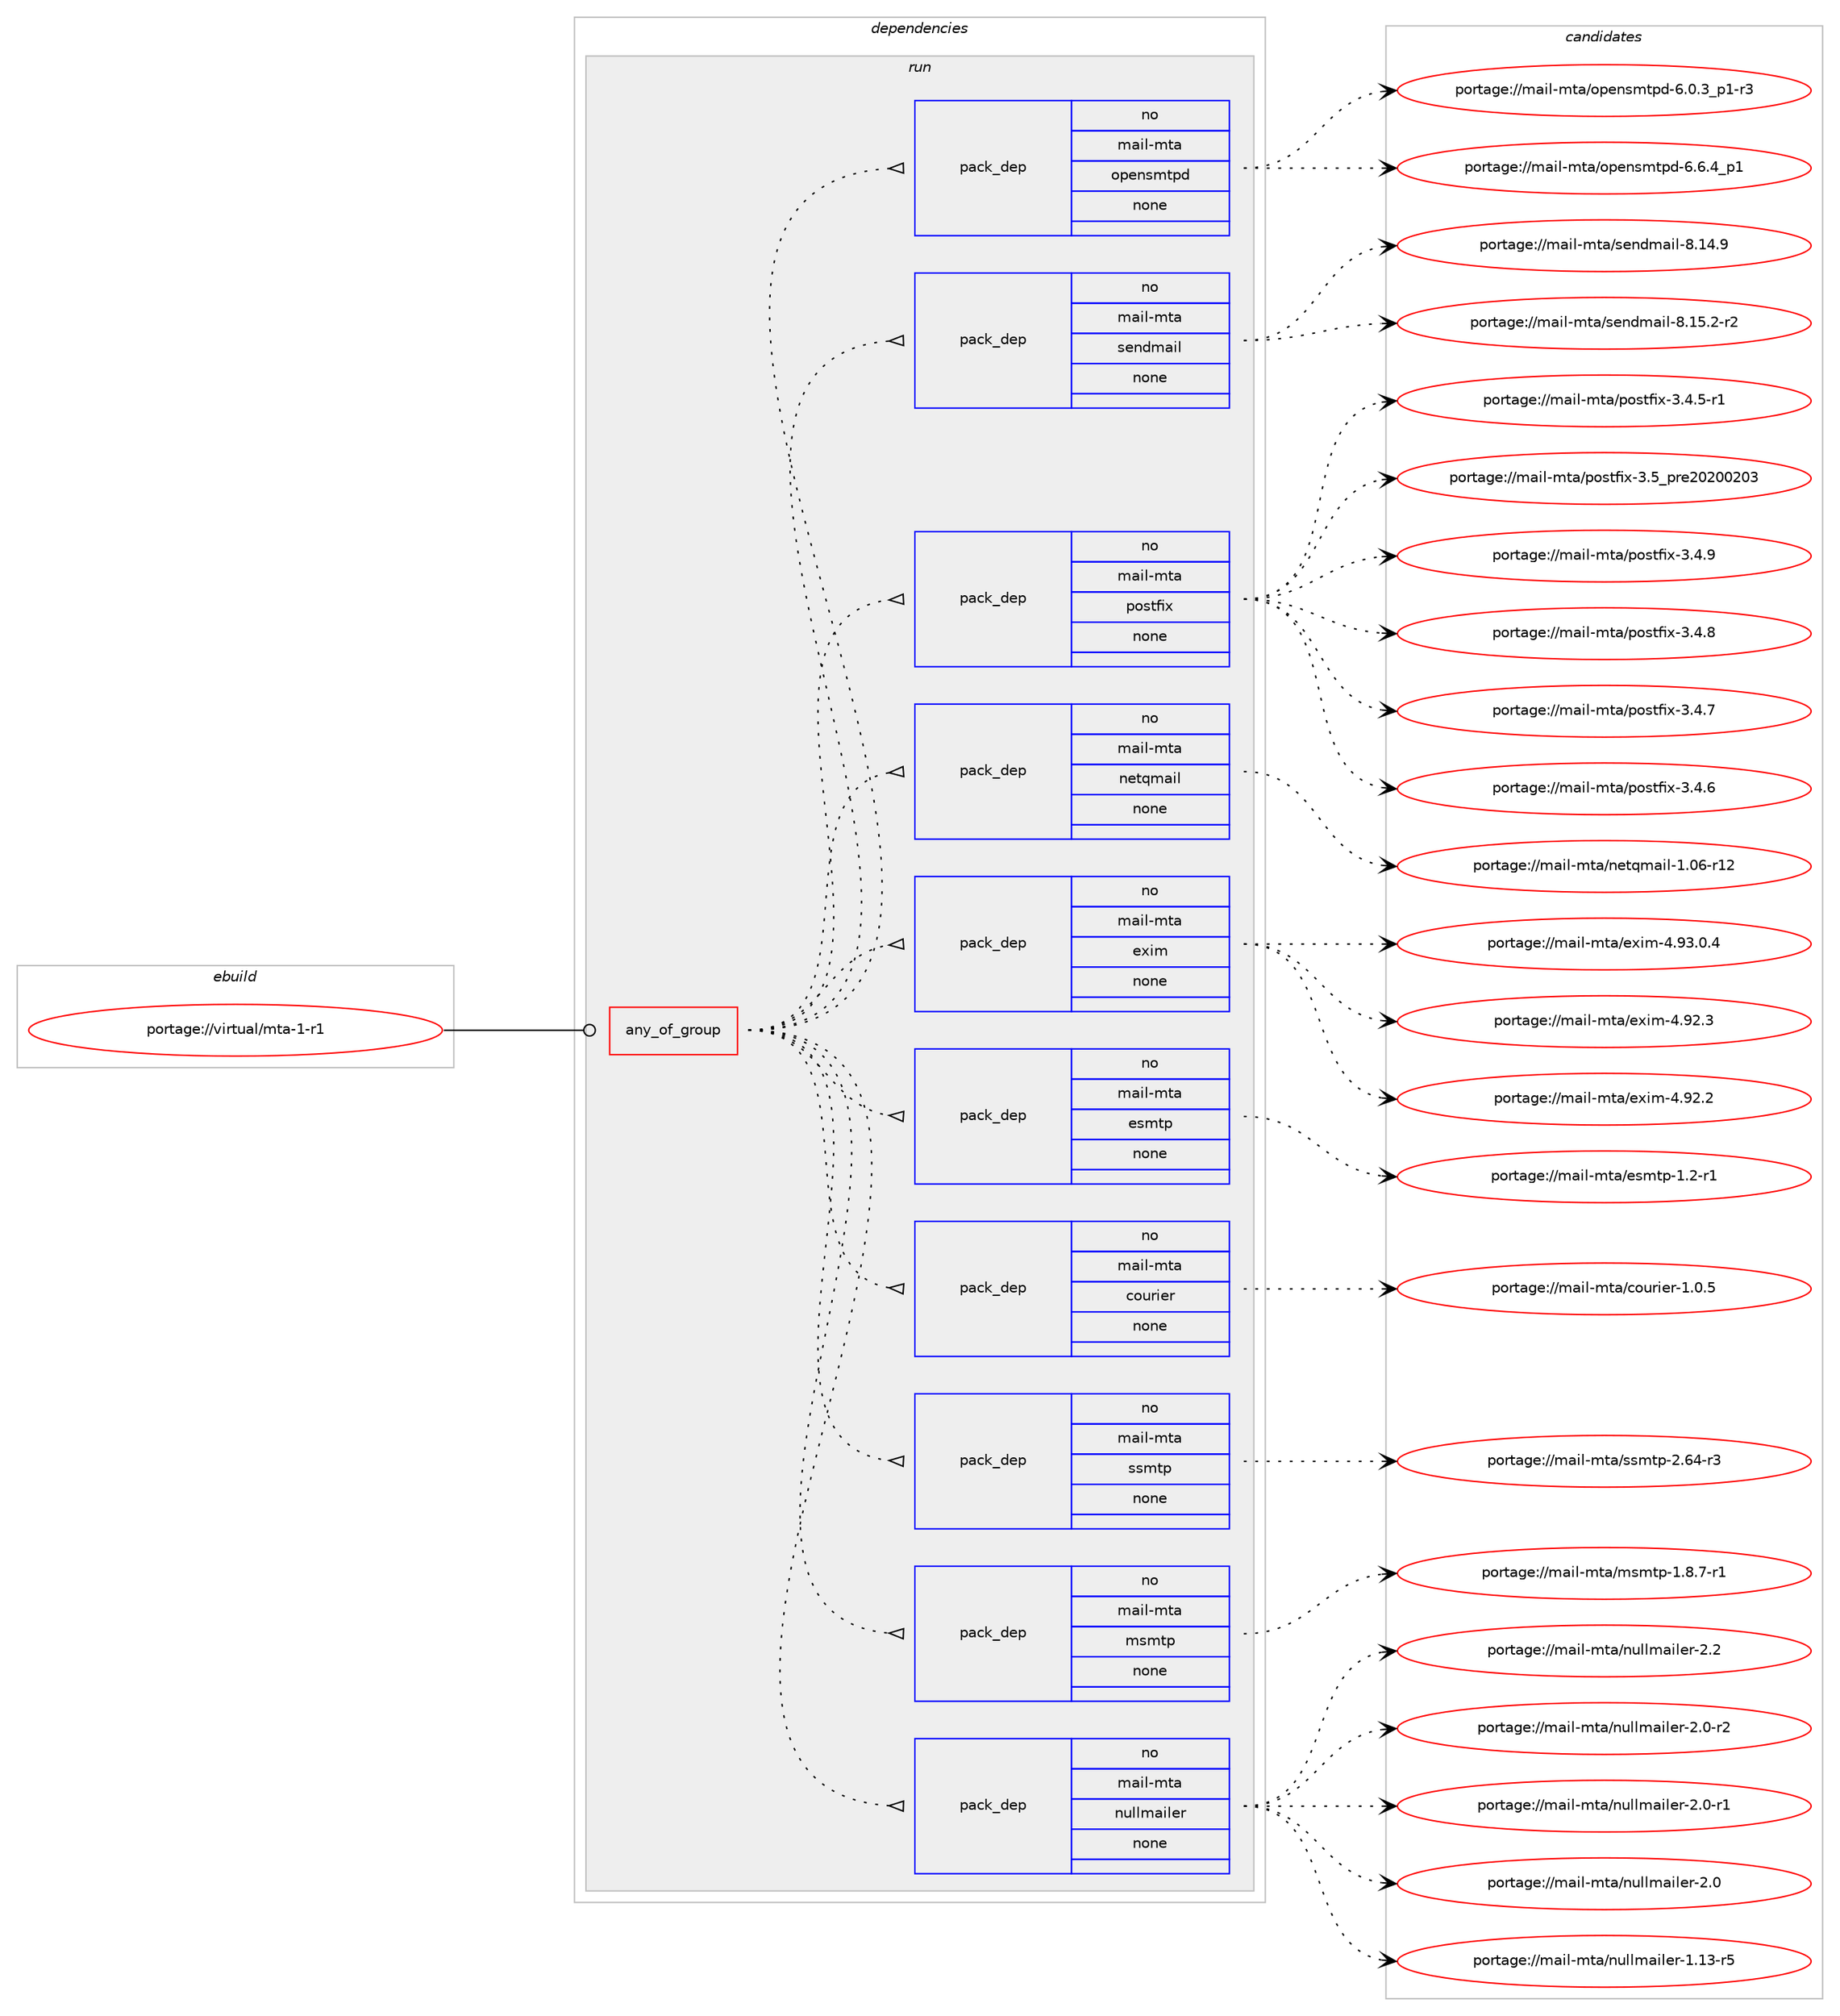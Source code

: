 digraph prolog {

# *************
# Graph options
# *************

newrank=true;
concentrate=true;
compound=true;
graph [rankdir=LR,fontname=Helvetica,fontsize=10,ranksep=1.5];#, ranksep=2.5, nodesep=0.2];
edge  [arrowhead=vee];
node  [fontname=Helvetica,fontsize=10];

# **********
# The ebuild
# **********

subgraph cluster_leftcol {
color=gray;
rank=same;
label=<<i>ebuild</i>>;
id [label="portage://virtual/mta-1-r1", color=red, width=4, href="../virtual/mta-1-r1.svg"];
}

# ****************
# The dependencies
# ****************

subgraph cluster_midcol {
color=gray;
label=<<i>dependencies</i>>;
subgraph cluster_compile {
fillcolor="#eeeeee";
style=filled;
label=<<i>compile</i>>;
}
subgraph cluster_compileandrun {
fillcolor="#eeeeee";
style=filled;
label=<<i>compile and run</i>>;
}
subgraph cluster_run {
fillcolor="#eeeeee";
style=filled;
label=<<i>run</i>>;
subgraph any555 {
dependency24103 [label=<<TABLE BORDER="0" CELLBORDER="1" CELLSPACING="0" CELLPADDING="4"><TR><TD CELLPADDING="10">any_of_group</TD></TR></TABLE>>, shape=none, color=red];subgraph pack19621 {
dependency24104 [label=<<TABLE BORDER="0" CELLBORDER="1" CELLSPACING="0" CELLPADDING="4" WIDTH="220"><TR><TD ROWSPAN="6" CELLPADDING="30">pack_dep</TD></TR><TR><TD WIDTH="110">no</TD></TR><TR><TD>mail-mta</TD></TR><TR><TD>nullmailer</TD></TR><TR><TD>none</TD></TR><TR><TD></TD></TR></TABLE>>, shape=none, color=blue];
}
dependency24103:e -> dependency24104:w [weight=20,style="dotted",arrowhead="oinv"];
subgraph pack19622 {
dependency24105 [label=<<TABLE BORDER="0" CELLBORDER="1" CELLSPACING="0" CELLPADDING="4" WIDTH="220"><TR><TD ROWSPAN="6" CELLPADDING="30">pack_dep</TD></TR><TR><TD WIDTH="110">no</TD></TR><TR><TD>mail-mta</TD></TR><TR><TD>msmtp</TD></TR><TR><TD>none</TD></TR><TR><TD></TD></TR></TABLE>>, shape=none, color=blue];
}
dependency24103:e -> dependency24105:w [weight=20,style="dotted",arrowhead="oinv"];
subgraph pack19623 {
dependency24106 [label=<<TABLE BORDER="0" CELLBORDER="1" CELLSPACING="0" CELLPADDING="4" WIDTH="220"><TR><TD ROWSPAN="6" CELLPADDING="30">pack_dep</TD></TR><TR><TD WIDTH="110">no</TD></TR><TR><TD>mail-mta</TD></TR><TR><TD>ssmtp</TD></TR><TR><TD>none</TD></TR><TR><TD></TD></TR></TABLE>>, shape=none, color=blue];
}
dependency24103:e -> dependency24106:w [weight=20,style="dotted",arrowhead="oinv"];
subgraph pack19624 {
dependency24107 [label=<<TABLE BORDER="0" CELLBORDER="1" CELLSPACING="0" CELLPADDING="4" WIDTH="220"><TR><TD ROWSPAN="6" CELLPADDING="30">pack_dep</TD></TR><TR><TD WIDTH="110">no</TD></TR><TR><TD>mail-mta</TD></TR><TR><TD>courier</TD></TR><TR><TD>none</TD></TR><TR><TD></TD></TR></TABLE>>, shape=none, color=blue];
}
dependency24103:e -> dependency24107:w [weight=20,style="dotted",arrowhead="oinv"];
subgraph pack19625 {
dependency24108 [label=<<TABLE BORDER="0" CELLBORDER="1" CELLSPACING="0" CELLPADDING="4" WIDTH="220"><TR><TD ROWSPAN="6" CELLPADDING="30">pack_dep</TD></TR><TR><TD WIDTH="110">no</TD></TR><TR><TD>mail-mta</TD></TR><TR><TD>esmtp</TD></TR><TR><TD>none</TD></TR><TR><TD></TD></TR></TABLE>>, shape=none, color=blue];
}
dependency24103:e -> dependency24108:w [weight=20,style="dotted",arrowhead="oinv"];
subgraph pack19626 {
dependency24109 [label=<<TABLE BORDER="0" CELLBORDER="1" CELLSPACING="0" CELLPADDING="4" WIDTH="220"><TR><TD ROWSPAN="6" CELLPADDING="30">pack_dep</TD></TR><TR><TD WIDTH="110">no</TD></TR><TR><TD>mail-mta</TD></TR><TR><TD>exim</TD></TR><TR><TD>none</TD></TR><TR><TD></TD></TR></TABLE>>, shape=none, color=blue];
}
dependency24103:e -> dependency24109:w [weight=20,style="dotted",arrowhead="oinv"];
subgraph pack19627 {
dependency24110 [label=<<TABLE BORDER="0" CELLBORDER="1" CELLSPACING="0" CELLPADDING="4" WIDTH="220"><TR><TD ROWSPAN="6" CELLPADDING="30">pack_dep</TD></TR><TR><TD WIDTH="110">no</TD></TR><TR><TD>mail-mta</TD></TR><TR><TD>netqmail</TD></TR><TR><TD>none</TD></TR><TR><TD></TD></TR></TABLE>>, shape=none, color=blue];
}
dependency24103:e -> dependency24110:w [weight=20,style="dotted",arrowhead="oinv"];
subgraph pack19628 {
dependency24111 [label=<<TABLE BORDER="0" CELLBORDER="1" CELLSPACING="0" CELLPADDING="4" WIDTH="220"><TR><TD ROWSPAN="6" CELLPADDING="30">pack_dep</TD></TR><TR><TD WIDTH="110">no</TD></TR><TR><TD>mail-mta</TD></TR><TR><TD>postfix</TD></TR><TR><TD>none</TD></TR><TR><TD></TD></TR></TABLE>>, shape=none, color=blue];
}
dependency24103:e -> dependency24111:w [weight=20,style="dotted",arrowhead="oinv"];
subgraph pack19629 {
dependency24112 [label=<<TABLE BORDER="0" CELLBORDER="1" CELLSPACING="0" CELLPADDING="4" WIDTH="220"><TR><TD ROWSPAN="6" CELLPADDING="30">pack_dep</TD></TR><TR><TD WIDTH="110">no</TD></TR><TR><TD>mail-mta</TD></TR><TR><TD>sendmail</TD></TR><TR><TD>none</TD></TR><TR><TD></TD></TR></TABLE>>, shape=none, color=blue];
}
dependency24103:e -> dependency24112:w [weight=20,style="dotted",arrowhead="oinv"];
subgraph pack19630 {
dependency24113 [label=<<TABLE BORDER="0" CELLBORDER="1" CELLSPACING="0" CELLPADDING="4" WIDTH="220"><TR><TD ROWSPAN="6" CELLPADDING="30">pack_dep</TD></TR><TR><TD WIDTH="110">no</TD></TR><TR><TD>mail-mta</TD></TR><TR><TD>opensmtpd</TD></TR><TR><TD>none</TD></TR><TR><TD></TD></TR></TABLE>>, shape=none, color=blue];
}
dependency24103:e -> dependency24113:w [weight=20,style="dotted",arrowhead="oinv"];
}
id:e -> dependency24103:w [weight=20,style="solid",arrowhead="odot"];
}
}

# **************
# The candidates
# **************

subgraph cluster_choices {
rank=same;
color=gray;
label=<<i>candidates</i>>;

subgraph choice19621 {
color=black;
nodesep=1;
choice109971051084510911697471101171081081099710510810111445504650 [label="portage://mail-mta/nullmailer-2.2", color=red, width=4,href="../mail-mta/nullmailer-2.2.svg"];
choice1099710510845109116974711011710810810997105108101114455046484511450 [label="portage://mail-mta/nullmailer-2.0-r2", color=red, width=4,href="../mail-mta/nullmailer-2.0-r2.svg"];
choice1099710510845109116974711011710810810997105108101114455046484511449 [label="portage://mail-mta/nullmailer-2.0-r1", color=red, width=4,href="../mail-mta/nullmailer-2.0-r1.svg"];
choice109971051084510911697471101171081081099710510810111445504648 [label="portage://mail-mta/nullmailer-2.0", color=red, width=4,href="../mail-mta/nullmailer-2.0.svg"];
choice109971051084510911697471101171081081099710510810111445494649514511453 [label="portage://mail-mta/nullmailer-1.13-r5", color=red, width=4,href="../mail-mta/nullmailer-1.13-r5.svg"];
dependency24104:e -> choice109971051084510911697471101171081081099710510810111445504650:w [style=dotted,weight="100"];
dependency24104:e -> choice1099710510845109116974711011710810810997105108101114455046484511450:w [style=dotted,weight="100"];
dependency24104:e -> choice1099710510845109116974711011710810810997105108101114455046484511449:w [style=dotted,weight="100"];
dependency24104:e -> choice109971051084510911697471101171081081099710510810111445504648:w [style=dotted,weight="100"];
dependency24104:e -> choice109971051084510911697471101171081081099710510810111445494649514511453:w [style=dotted,weight="100"];
}
subgraph choice19622 {
color=black;
nodesep=1;
choice109971051084510911697471091151091161124549465646554511449 [label="portage://mail-mta/msmtp-1.8.7-r1", color=red, width=4,href="../mail-mta/msmtp-1.8.7-r1.svg"];
dependency24105:e -> choice109971051084510911697471091151091161124549465646554511449:w [style=dotted,weight="100"];
}
subgraph choice19623 {
color=black;
nodesep=1;
choice1099710510845109116974711511510911611245504654524511451 [label="portage://mail-mta/ssmtp-2.64-r3", color=red, width=4,href="../mail-mta/ssmtp-2.64-r3.svg"];
dependency24106:e -> choice1099710510845109116974711511510911611245504654524511451:w [style=dotted,weight="100"];
}
subgraph choice19624 {
color=black;
nodesep=1;
choice1099710510845109116974799111117114105101114454946484653 [label="portage://mail-mta/courier-1.0.5", color=red, width=4,href="../mail-mta/courier-1.0.5.svg"];
dependency24107:e -> choice1099710510845109116974799111117114105101114454946484653:w [style=dotted,weight="100"];
}
subgraph choice19625 {
color=black;
nodesep=1;
choice10997105108451091169747101115109116112454946504511449 [label="portage://mail-mta/esmtp-1.2-r1", color=red, width=4,href="../mail-mta/esmtp-1.2-r1.svg"];
dependency24108:e -> choice10997105108451091169747101115109116112454946504511449:w [style=dotted,weight="100"];
}
subgraph choice19626 {
color=black;
nodesep=1;
choice10997105108451091169747101120105109455246575146484652 [label="portage://mail-mta/exim-4.93.0.4", color=red, width=4,href="../mail-mta/exim-4.93.0.4.svg"];
choice1099710510845109116974710112010510945524657504651 [label="portage://mail-mta/exim-4.92.3", color=red, width=4,href="../mail-mta/exim-4.92.3.svg"];
choice1099710510845109116974710112010510945524657504650 [label="portage://mail-mta/exim-4.92.2", color=red, width=4,href="../mail-mta/exim-4.92.2.svg"];
dependency24109:e -> choice10997105108451091169747101120105109455246575146484652:w [style=dotted,weight="100"];
dependency24109:e -> choice1099710510845109116974710112010510945524657504651:w [style=dotted,weight="100"];
dependency24109:e -> choice1099710510845109116974710112010510945524657504650:w [style=dotted,weight="100"];
}
subgraph choice19627 {
color=black;
nodesep=1;
choice10997105108451091169747110101116113109971051084549464854451144950 [label="portage://mail-mta/netqmail-1.06-r12", color=red, width=4,href="../mail-mta/netqmail-1.06-r12.svg"];
dependency24110:e -> choice10997105108451091169747110101116113109971051084549464854451144950:w [style=dotted,weight="100"];
}
subgraph choice19628 {
color=black;
nodesep=1;
choice1099710510845109116974711211111511610210512045514653951121141015048504848504851 [label="portage://mail-mta/postfix-3.5_pre20200203", color=red, width=4,href="../mail-mta/postfix-3.5_pre20200203.svg"];
choice10997105108451091169747112111115116102105120455146524657 [label="portage://mail-mta/postfix-3.4.9", color=red, width=4,href="../mail-mta/postfix-3.4.9.svg"];
choice10997105108451091169747112111115116102105120455146524656 [label="portage://mail-mta/postfix-3.4.8", color=red, width=4,href="../mail-mta/postfix-3.4.8.svg"];
choice10997105108451091169747112111115116102105120455146524655 [label="portage://mail-mta/postfix-3.4.7", color=red, width=4,href="../mail-mta/postfix-3.4.7.svg"];
choice10997105108451091169747112111115116102105120455146524654 [label="portage://mail-mta/postfix-3.4.6", color=red, width=4,href="../mail-mta/postfix-3.4.6.svg"];
choice109971051084510911697471121111151161021051204551465246534511449 [label="portage://mail-mta/postfix-3.4.5-r1", color=red, width=4,href="../mail-mta/postfix-3.4.5-r1.svg"];
dependency24111:e -> choice1099710510845109116974711211111511610210512045514653951121141015048504848504851:w [style=dotted,weight="100"];
dependency24111:e -> choice10997105108451091169747112111115116102105120455146524657:w [style=dotted,weight="100"];
dependency24111:e -> choice10997105108451091169747112111115116102105120455146524656:w [style=dotted,weight="100"];
dependency24111:e -> choice10997105108451091169747112111115116102105120455146524655:w [style=dotted,weight="100"];
dependency24111:e -> choice10997105108451091169747112111115116102105120455146524654:w [style=dotted,weight="100"];
dependency24111:e -> choice109971051084510911697471121111151161021051204551465246534511449:w [style=dotted,weight="100"];
}
subgraph choice19629 {
color=black;
nodesep=1;
choice1099710510845109116974711510111010010997105108455646495346504511450 [label="portage://mail-mta/sendmail-8.15.2-r2", color=red, width=4,href="../mail-mta/sendmail-8.15.2-r2.svg"];
choice109971051084510911697471151011101001099710510845564649524657 [label="portage://mail-mta/sendmail-8.14.9", color=red, width=4,href="../mail-mta/sendmail-8.14.9.svg"];
dependency24112:e -> choice1099710510845109116974711510111010010997105108455646495346504511450:w [style=dotted,weight="100"];
dependency24112:e -> choice109971051084510911697471151011101001099710510845564649524657:w [style=dotted,weight="100"];
}
subgraph choice19630 {
color=black;
nodesep=1;
choice109971051084510911697471111121011101151091161121004554465446529511249 [label="portage://mail-mta/opensmtpd-6.6.4_p1", color=red, width=4,href="../mail-mta/opensmtpd-6.6.4_p1.svg"];
choice1099710510845109116974711111210111011510911611210045544648465195112494511451 [label="portage://mail-mta/opensmtpd-6.0.3_p1-r3", color=red, width=4,href="../mail-mta/opensmtpd-6.0.3_p1-r3.svg"];
dependency24113:e -> choice109971051084510911697471111121011101151091161121004554465446529511249:w [style=dotted,weight="100"];
dependency24113:e -> choice1099710510845109116974711111210111011510911611210045544648465195112494511451:w [style=dotted,weight="100"];
}
}

}
